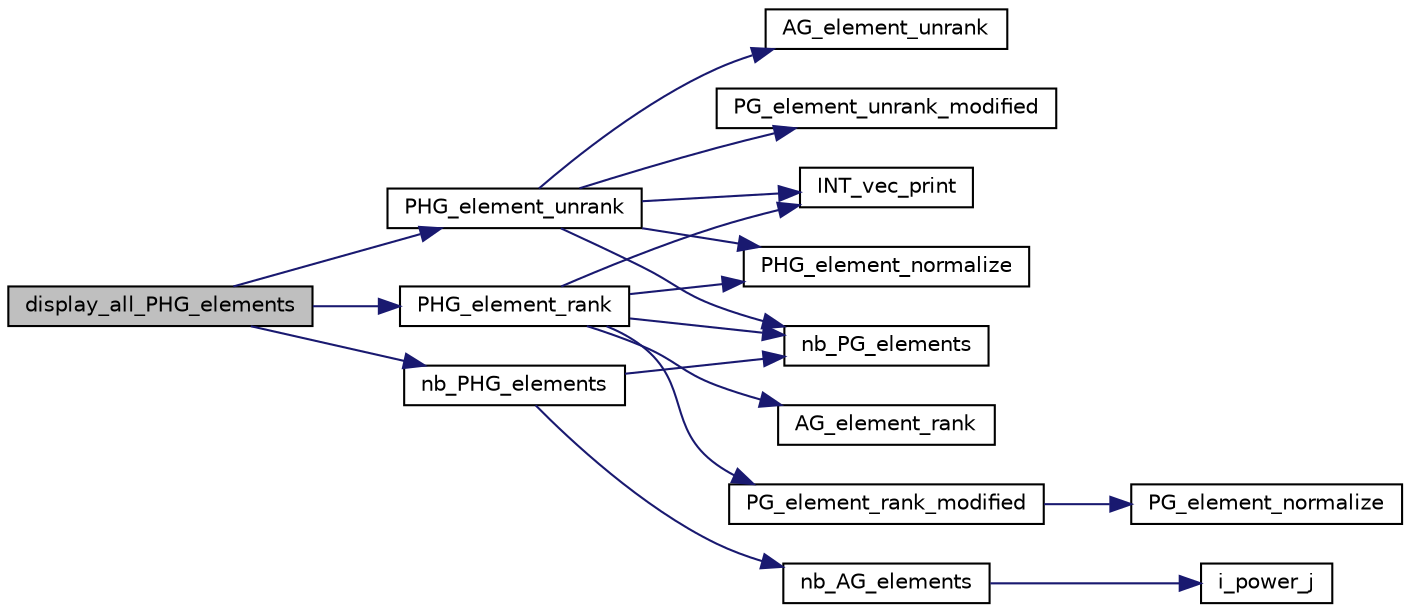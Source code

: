 digraph "display_all_PHG_elements"
{
  edge [fontname="Helvetica",fontsize="10",labelfontname="Helvetica",labelfontsize="10"];
  node [fontname="Helvetica",fontsize="10",shape=record];
  rankdir="LR";
  Node2378 [label="display_all_PHG_elements",height=0.2,width=0.4,color="black", fillcolor="grey75", style="filled", fontcolor="black"];
  Node2378 -> Node2379 [color="midnightblue",fontsize="10",style="solid",fontname="Helvetica"];
  Node2379 [label="nb_PHG_elements",height=0.2,width=0.4,color="black", fillcolor="white", style="filled",URL="$df/de4/projective_8_c.html#a26b75077f8a14342d9a3b0800cf27edc"];
  Node2379 -> Node2380 [color="midnightblue",fontsize="10",style="solid",fontname="Helvetica"];
  Node2380 [label="nb_PG_elements",height=0.2,width=0.4,color="black", fillcolor="white", style="filled",URL="$df/de4/projective_8_c.html#ada56c56cb5c7b39553dc0391f2df1cee"];
  Node2379 -> Node2381 [color="midnightblue",fontsize="10",style="solid",fontname="Helvetica"];
  Node2381 [label="nb_AG_elements",height=0.2,width=0.4,color="black", fillcolor="white", style="filled",URL="$df/de4/projective_8_c.html#ab9de2574dd403dd453a0d35107f684f5"];
  Node2381 -> Node2382 [color="midnightblue",fontsize="10",style="solid",fontname="Helvetica"];
  Node2382 [label="i_power_j",height=0.2,width=0.4,color="black", fillcolor="white", style="filled",URL="$de/dc5/algebra__and__number__theory_8h.html#a39b321523e8957d701618bb5cac542b5"];
  Node2378 -> Node2383 [color="midnightblue",fontsize="10",style="solid",fontname="Helvetica"];
  Node2383 [label="PHG_element_unrank",height=0.2,width=0.4,color="black", fillcolor="white", style="filled",URL="$df/de4/projective_8_c.html#a28a4e5897e3ecf19ab06209af619e889"];
  Node2383 -> Node2380 [color="midnightblue",fontsize="10",style="solid",fontname="Helvetica"];
  Node2383 -> Node2384 [color="midnightblue",fontsize="10",style="solid",fontname="Helvetica"];
  Node2384 [label="AG_element_unrank",height=0.2,width=0.4,color="black", fillcolor="white", style="filled",URL="$df/de4/projective_8_c.html#a4a33b86c87b2879b97cfa1327abe2885"];
  Node2383 -> Node2385 [color="midnightblue",fontsize="10",style="solid",fontname="Helvetica"];
  Node2385 [label="PG_element_unrank_modified",height=0.2,width=0.4,color="black", fillcolor="white", style="filled",URL="$df/de4/projective_8_c.html#a83ae9b605d496f6a90345303f6efae64"];
  Node2383 -> Node2386 [color="midnightblue",fontsize="10",style="solid",fontname="Helvetica"];
  Node2386 [label="INT_vec_print",height=0.2,width=0.4,color="black", fillcolor="white", style="filled",URL="$df/dbf/sajeeb_8_c.html#a79a5901af0b47dd0d694109543c027fe"];
  Node2383 -> Node2387 [color="midnightblue",fontsize="10",style="solid",fontname="Helvetica"];
  Node2387 [label="PHG_element_normalize",height=0.2,width=0.4,color="black", fillcolor="white", style="filled",URL="$df/de4/projective_8_c.html#ac4e394a7350ec000268ab09fd04d4668"];
  Node2378 -> Node2388 [color="midnightblue",fontsize="10",style="solid",fontname="Helvetica"];
  Node2388 [label="PHG_element_rank",height=0.2,width=0.4,color="black", fillcolor="white", style="filled",URL="$df/de4/projective_8_c.html#a213af66cf8062194c881a477590e9ad6"];
  Node2388 -> Node2387 [color="midnightblue",fontsize="10",style="solid",fontname="Helvetica"];
  Node2388 -> Node2386 [color="midnightblue",fontsize="10",style="solid",fontname="Helvetica"];
  Node2388 -> Node2389 [color="midnightblue",fontsize="10",style="solid",fontname="Helvetica"];
  Node2389 [label="AG_element_rank",height=0.2,width=0.4,color="black", fillcolor="white", style="filled",URL="$df/de4/projective_8_c.html#ab2ac908d07dd8038fd996e26bdc75c17"];
  Node2388 -> Node2390 [color="midnightblue",fontsize="10",style="solid",fontname="Helvetica"];
  Node2390 [label="PG_element_rank_modified",height=0.2,width=0.4,color="black", fillcolor="white", style="filled",URL="$df/de4/projective_8_c.html#a9cd1a8bf5b88a038e33862f6c2c3dd36"];
  Node2390 -> Node2391 [color="midnightblue",fontsize="10",style="solid",fontname="Helvetica"];
  Node2391 [label="PG_element_normalize",height=0.2,width=0.4,color="black", fillcolor="white", style="filled",URL="$df/de4/projective_8_c.html#a5a4c3c1158bad6bab0d786c616bd0996"];
  Node2388 -> Node2380 [color="midnightblue",fontsize="10",style="solid",fontname="Helvetica"];
}
